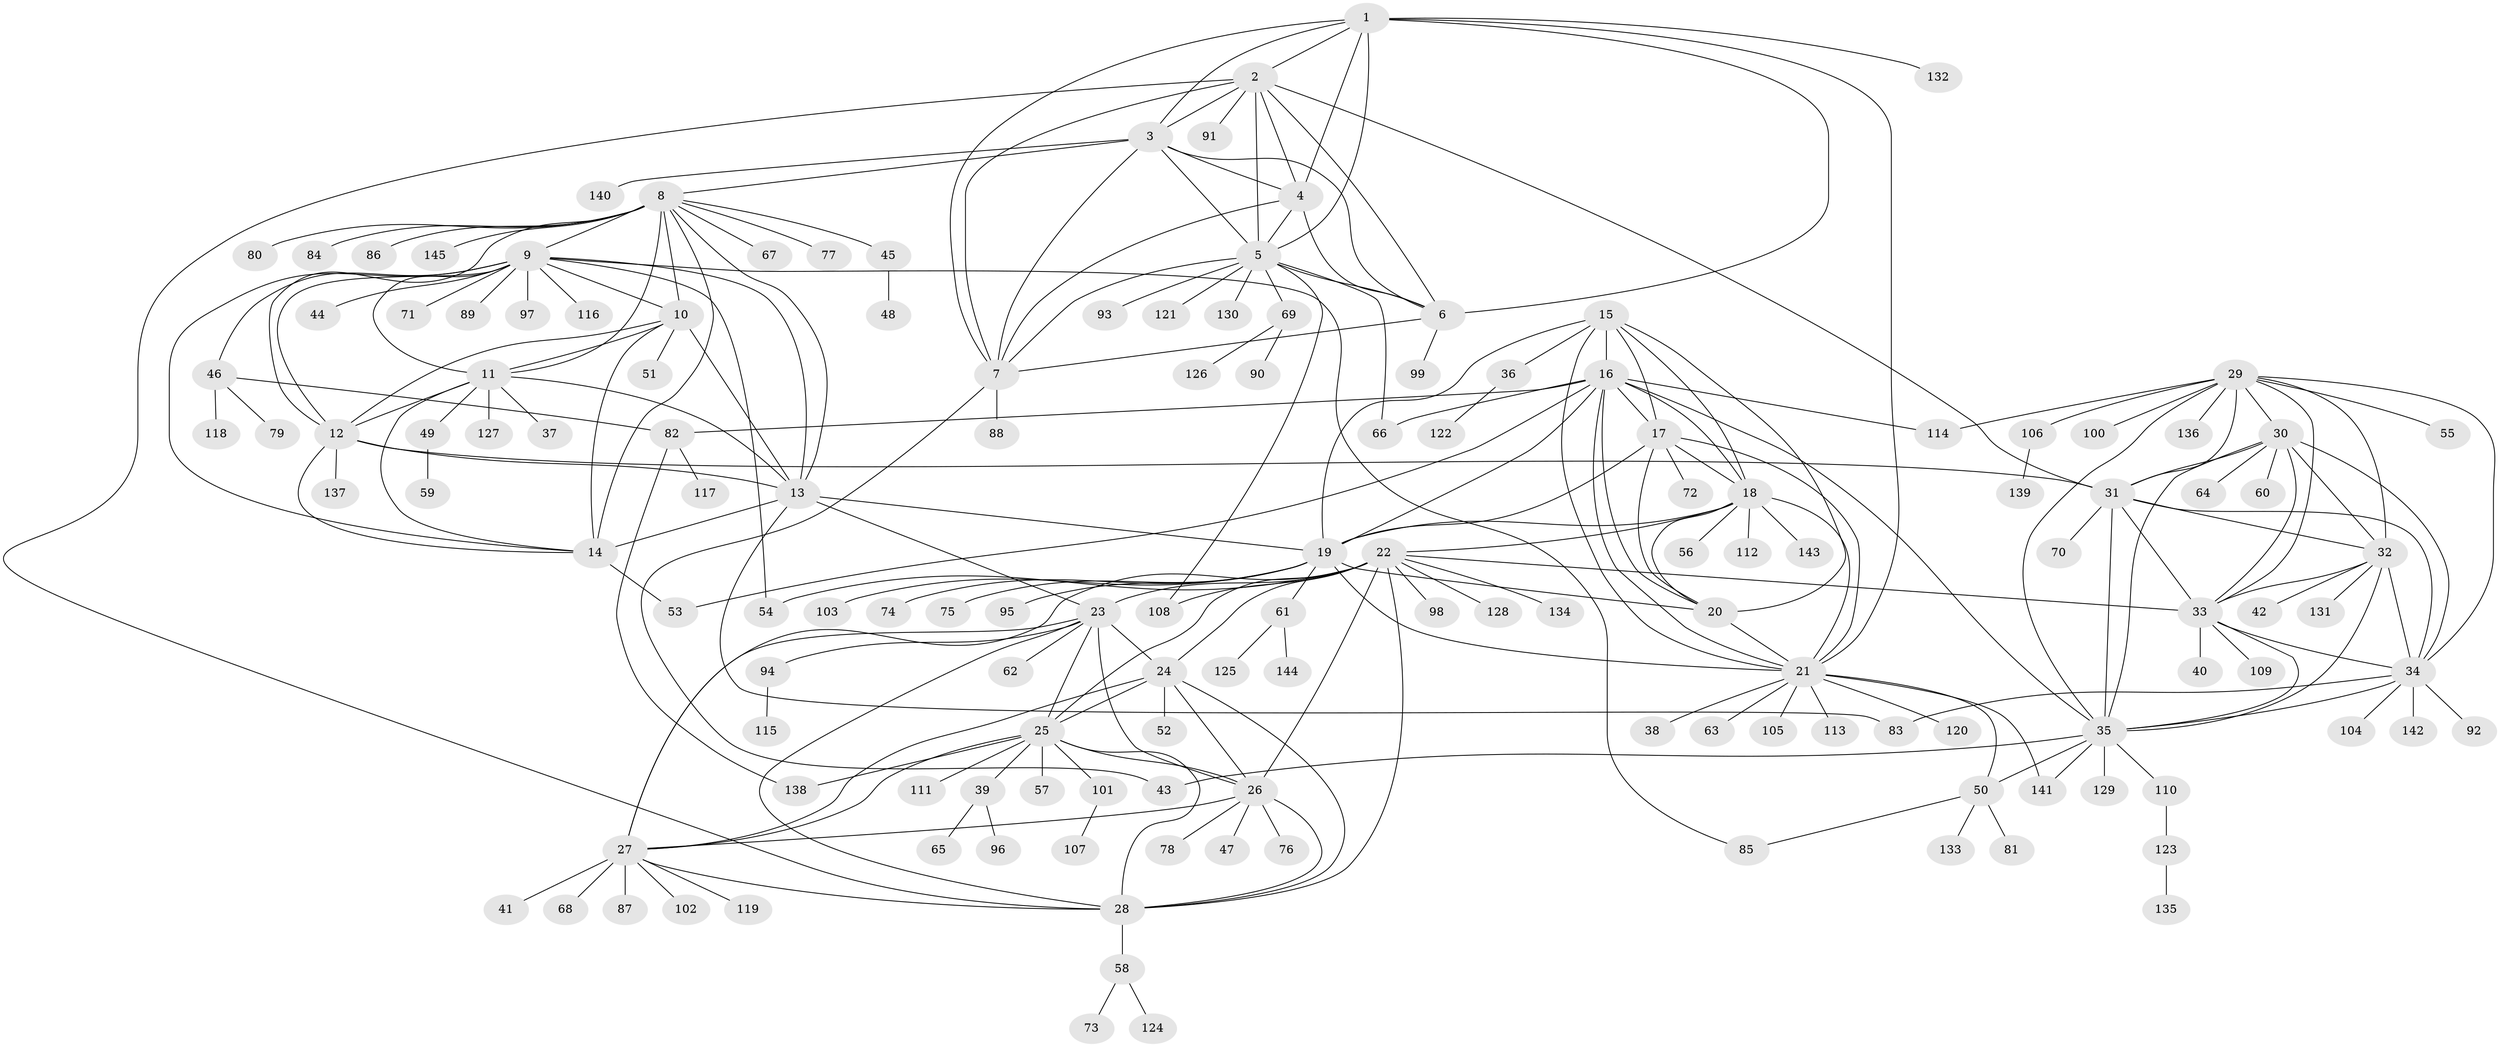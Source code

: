 // Generated by graph-tools (version 1.1) at 2025/16/03/09/25 04:16:07]
// undirected, 145 vertices, 237 edges
graph export_dot {
graph [start="1"]
  node [color=gray90,style=filled];
  1;
  2;
  3;
  4;
  5;
  6;
  7;
  8;
  9;
  10;
  11;
  12;
  13;
  14;
  15;
  16;
  17;
  18;
  19;
  20;
  21;
  22;
  23;
  24;
  25;
  26;
  27;
  28;
  29;
  30;
  31;
  32;
  33;
  34;
  35;
  36;
  37;
  38;
  39;
  40;
  41;
  42;
  43;
  44;
  45;
  46;
  47;
  48;
  49;
  50;
  51;
  52;
  53;
  54;
  55;
  56;
  57;
  58;
  59;
  60;
  61;
  62;
  63;
  64;
  65;
  66;
  67;
  68;
  69;
  70;
  71;
  72;
  73;
  74;
  75;
  76;
  77;
  78;
  79;
  80;
  81;
  82;
  83;
  84;
  85;
  86;
  87;
  88;
  89;
  90;
  91;
  92;
  93;
  94;
  95;
  96;
  97;
  98;
  99;
  100;
  101;
  102;
  103;
  104;
  105;
  106;
  107;
  108;
  109;
  110;
  111;
  112;
  113;
  114;
  115;
  116;
  117;
  118;
  119;
  120;
  121;
  122;
  123;
  124;
  125;
  126;
  127;
  128;
  129;
  130;
  131;
  132;
  133;
  134;
  135;
  136;
  137;
  138;
  139;
  140;
  141;
  142;
  143;
  144;
  145;
  1 -- 2;
  1 -- 3;
  1 -- 4;
  1 -- 5;
  1 -- 6;
  1 -- 7;
  1 -- 21;
  1 -- 132;
  2 -- 3;
  2 -- 4;
  2 -- 5;
  2 -- 6;
  2 -- 7;
  2 -- 28;
  2 -- 31;
  2 -- 91;
  3 -- 4;
  3 -- 5;
  3 -- 6;
  3 -- 7;
  3 -- 8;
  3 -- 140;
  4 -- 5;
  4 -- 6;
  4 -- 7;
  5 -- 6;
  5 -- 7;
  5 -- 66;
  5 -- 69;
  5 -- 93;
  5 -- 108;
  5 -- 121;
  5 -- 130;
  6 -- 7;
  6 -- 99;
  7 -- 43;
  7 -- 88;
  8 -- 9;
  8 -- 10;
  8 -- 11;
  8 -- 12;
  8 -- 13;
  8 -- 14;
  8 -- 45;
  8 -- 67;
  8 -- 77;
  8 -- 80;
  8 -- 84;
  8 -- 86;
  8 -- 145;
  9 -- 10;
  9 -- 11;
  9 -- 12;
  9 -- 13;
  9 -- 14;
  9 -- 44;
  9 -- 46;
  9 -- 54;
  9 -- 71;
  9 -- 85;
  9 -- 89;
  9 -- 97;
  9 -- 116;
  10 -- 11;
  10 -- 12;
  10 -- 13;
  10 -- 14;
  10 -- 51;
  11 -- 12;
  11 -- 13;
  11 -- 14;
  11 -- 37;
  11 -- 49;
  11 -- 127;
  12 -- 13;
  12 -- 14;
  12 -- 31;
  12 -- 137;
  13 -- 14;
  13 -- 19;
  13 -- 23;
  13 -- 83;
  14 -- 53;
  15 -- 16;
  15 -- 17;
  15 -- 18;
  15 -- 19;
  15 -- 20;
  15 -- 21;
  15 -- 36;
  16 -- 17;
  16 -- 18;
  16 -- 19;
  16 -- 20;
  16 -- 21;
  16 -- 35;
  16 -- 53;
  16 -- 66;
  16 -- 82;
  16 -- 114;
  17 -- 18;
  17 -- 19;
  17 -- 20;
  17 -- 21;
  17 -- 72;
  18 -- 19;
  18 -- 20;
  18 -- 21;
  18 -- 22;
  18 -- 56;
  18 -- 112;
  18 -- 143;
  19 -- 20;
  19 -- 21;
  19 -- 61;
  19 -- 74;
  19 -- 75;
  19 -- 95;
  19 -- 103;
  20 -- 21;
  21 -- 38;
  21 -- 50;
  21 -- 63;
  21 -- 105;
  21 -- 113;
  21 -- 120;
  21 -- 141;
  22 -- 23;
  22 -- 24;
  22 -- 25;
  22 -- 26;
  22 -- 27;
  22 -- 28;
  22 -- 33;
  22 -- 54;
  22 -- 98;
  22 -- 108;
  22 -- 128;
  22 -- 134;
  23 -- 24;
  23 -- 25;
  23 -- 26;
  23 -- 27;
  23 -- 28;
  23 -- 62;
  23 -- 94;
  24 -- 25;
  24 -- 26;
  24 -- 27;
  24 -- 28;
  24 -- 52;
  25 -- 26;
  25 -- 27;
  25 -- 28;
  25 -- 39;
  25 -- 57;
  25 -- 101;
  25 -- 111;
  25 -- 138;
  26 -- 27;
  26 -- 28;
  26 -- 47;
  26 -- 76;
  26 -- 78;
  27 -- 28;
  27 -- 41;
  27 -- 68;
  27 -- 87;
  27 -- 102;
  27 -- 119;
  28 -- 58;
  29 -- 30;
  29 -- 31;
  29 -- 32;
  29 -- 33;
  29 -- 34;
  29 -- 35;
  29 -- 55;
  29 -- 100;
  29 -- 106;
  29 -- 114;
  29 -- 136;
  30 -- 31;
  30 -- 32;
  30 -- 33;
  30 -- 34;
  30 -- 35;
  30 -- 60;
  30 -- 64;
  31 -- 32;
  31 -- 33;
  31 -- 34;
  31 -- 35;
  31 -- 70;
  32 -- 33;
  32 -- 34;
  32 -- 35;
  32 -- 42;
  32 -- 131;
  33 -- 34;
  33 -- 35;
  33 -- 40;
  33 -- 109;
  34 -- 35;
  34 -- 83;
  34 -- 92;
  34 -- 104;
  34 -- 142;
  35 -- 43;
  35 -- 50;
  35 -- 110;
  35 -- 129;
  35 -- 141;
  36 -- 122;
  39 -- 65;
  39 -- 96;
  45 -- 48;
  46 -- 79;
  46 -- 82;
  46 -- 118;
  49 -- 59;
  50 -- 81;
  50 -- 85;
  50 -- 133;
  58 -- 73;
  58 -- 124;
  61 -- 125;
  61 -- 144;
  69 -- 90;
  69 -- 126;
  82 -- 117;
  82 -- 138;
  94 -- 115;
  101 -- 107;
  106 -- 139;
  110 -- 123;
  123 -- 135;
}
